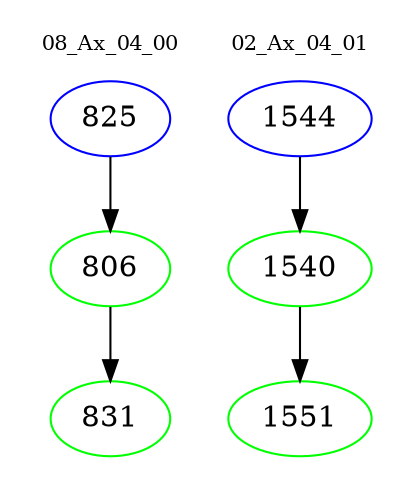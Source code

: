 digraph{
subgraph cluster_0 {
color = white
label = "08_Ax_04_00";
fontsize=10;
T0_825 [label="825", color="blue"]
T0_825 -> T0_806 [color="black"]
T0_806 [label="806", color="green"]
T0_806 -> T0_831 [color="black"]
T0_831 [label="831", color="green"]
}
subgraph cluster_1 {
color = white
label = "02_Ax_04_01";
fontsize=10;
T1_1544 [label="1544", color="blue"]
T1_1544 -> T1_1540 [color="black"]
T1_1540 [label="1540", color="green"]
T1_1540 -> T1_1551 [color="black"]
T1_1551 [label="1551", color="green"]
}
}
